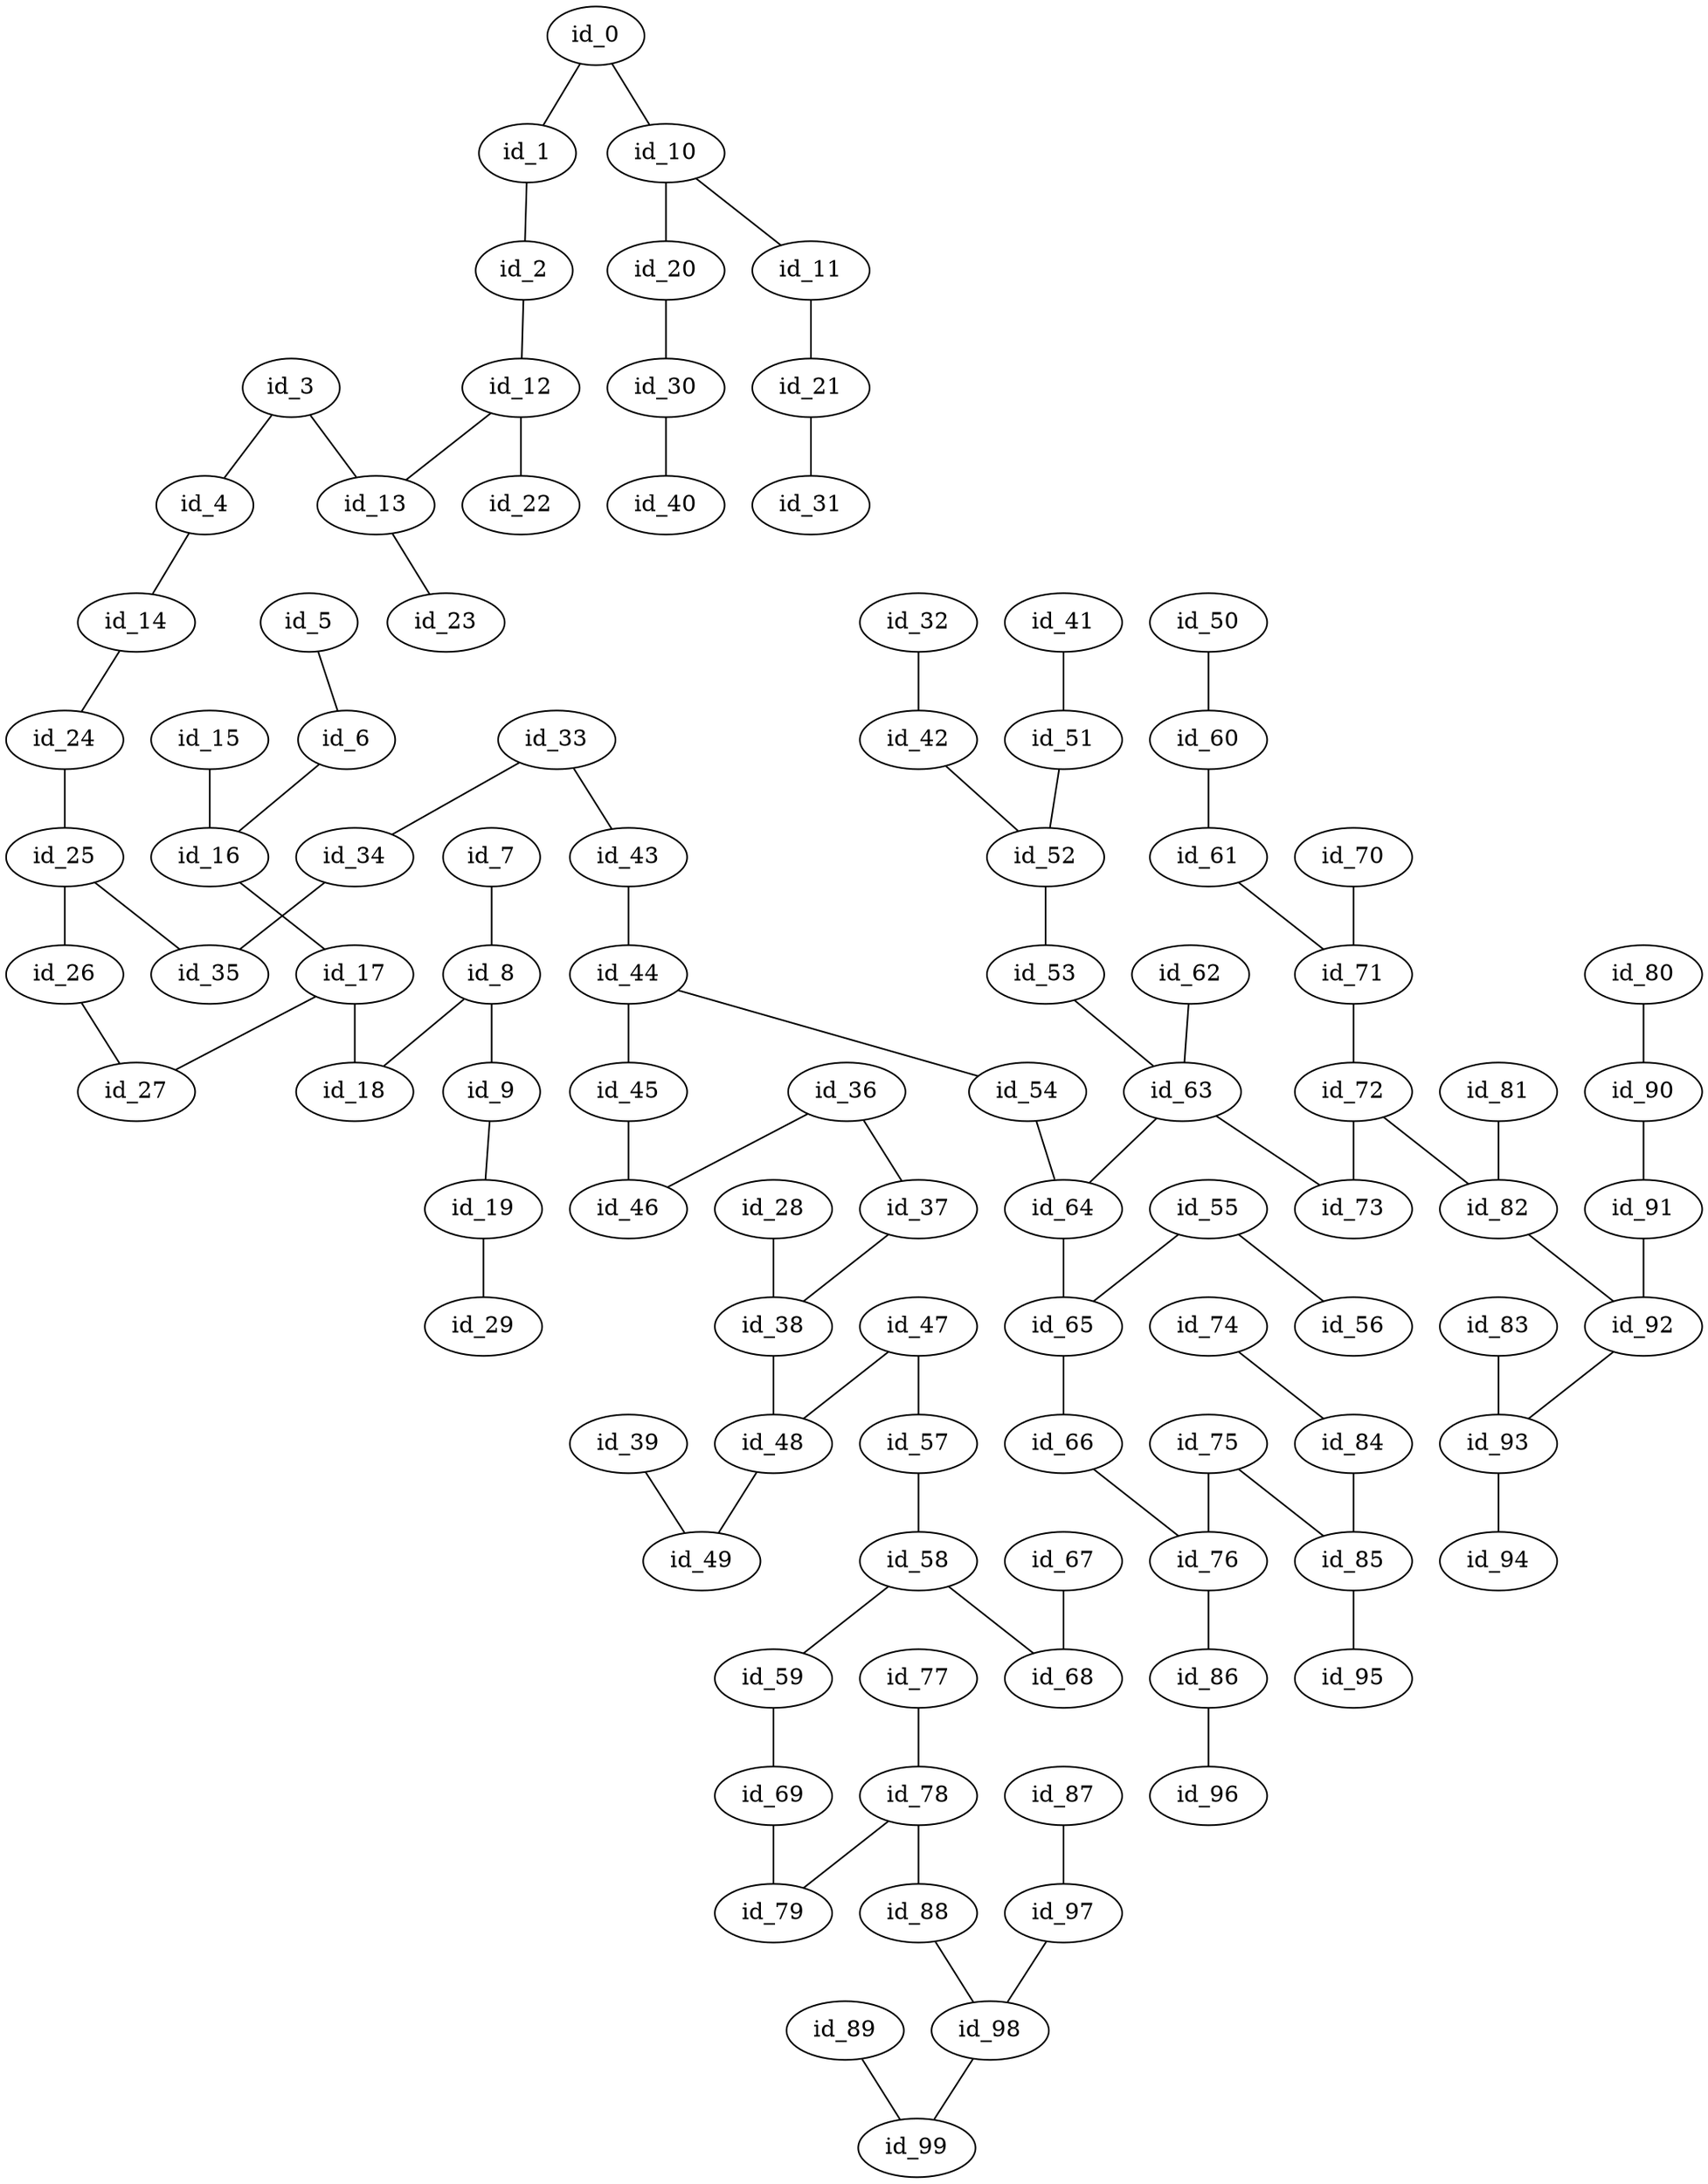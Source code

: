 graph GR{
id_0;
id_1;
id_2;
id_3;
id_4;
id_5;
id_6;
id_7;
id_8;
id_9;
id_10;
id_11;
id_12;
id_13;
id_14;
id_15;
id_16;
id_17;
id_18;
id_19;
id_20;
id_21;
id_22;
id_23;
id_24;
id_25;
id_26;
id_27;
id_28;
id_29;
id_30;
id_31;
id_32;
id_33;
id_34;
id_35;
id_36;
id_37;
id_38;
id_39;
id_40;
id_41;
id_42;
id_43;
id_44;
id_45;
id_46;
id_47;
id_48;
id_49;
id_50;
id_51;
id_52;
id_53;
id_54;
id_55;
id_56;
id_57;
id_58;
id_59;
id_60;
id_61;
id_62;
id_63;
id_64;
id_65;
id_66;
id_67;
id_68;
id_69;
id_70;
id_71;
id_72;
id_73;
id_74;
id_75;
id_76;
id_77;
id_78;
id_79;
id_80;
id_81;
id_82;
id_83;
id_84;
id_85;
id_86;
id_87;
id_88;
id_89;
id_90;
id_91;
id_92;
id_93;
id_94;
id_95;
id_96;
id_97;
id_98;
id_99;
id_57--id_58;
id_78--id_88;
id_13--id_23;
id_14--id_24;
id_58--id_68;
id_75--id_85;
id_78--id_79;
id_90--id_91;
id_8--id_18;
id_24--id_25;
id_48--id_49;
id_25--id_35;
id_54--id_64;
id_81--id_82;
id_2--id_12;
id_39--id_49;
id_60--id_61;
id_93--id_94;
id_42--id_52;
id_44--id_54;
id_72--id_82;
id_87--id_97;
id_25--id_26;
id_82--id_92;
id_12--id_22;
id_66--id_76;
id_0--id_1;
id_34--id_35;
id_36--id_37;
id_12--id_13;
id_16--id_17;
id_26--id_27;
id_47--id_57;
id_50--id_60;
id_4--id_14;
id_10--id_20;
id_84--id_85;
id_17--id_27;
id_55--id_65;
id_92--id_93;
id_6--id_16;
id_30--id_40;
id_33--id_43;
id_10--id_11;
id_62--id_63;
id_41--id_51;
id_1--id_2;
id_59--id_69;
id_58--id_59;
id_11--id_21;
id_17--id_18;
id_45--id_46;
id_47--id_48;
id_97--id_98;
id_3--id_4;
id_64--id_65;
id_83--id_93;
id_8--id_9;
id_67--id_68;
id_72--id_73;
id_75--id_76;
id_69--id_79;
id_28--id_38;
id_86--id_96;
id_44--id_45;
id_63--id_64;
id_43--id_44;
id_5--id_6;
id_88--id_98;
id_63--id_73;
id_51--id_52;
id_80--id_90;
id_52--id_53;
id_65--id_66;
id_3--id_13;
id_36--id_46;
id_15--id_16;
id_33--id_34;
id_38--id_48;
id_55--id_56;
id_53--id_63;
id_37--id_38;
id_77--id_78;
id_9--id_19;
id_19--id_29;
id_0--id_10;
id_91--id_92;
id_98--id_99;
id_89--id_99;
id_71--id_72;
id_32--id_42;
id_7--id_8;
id_21--id_31;
id_76--id_86;
id_20--id_30;
id_61--id_71;
id_85--id_95;
id_70--id_71;
id_74--id_84;
}